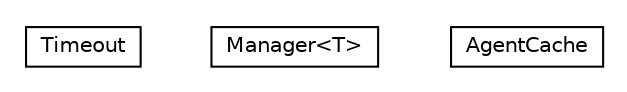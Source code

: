 #!/usr/local/bin/dot
#
# Class diagram 
# Generated by UMLGraph version R5_6-24-gf6e263 (http://www.umlgraph.org/)
#

digraph G {
	edge [fontname="Helvetica",fontsize=10,labelfontname="Helvetica",labelfontsize=10];
	node [fontname="Helvetica",fontsize=10,shape=plaintext];
	nodesep=0.25;
	ranksep=0.5;
	// org.universAAL.lddi.lib.ieeex73std.manager.Timeout
	c718351 [label=<<table title="org.universAAL.lddi.lib.ieeex73std.manager.Timeout" border="0" cellborder="1" cellspacing="0" cellpadding="2" port="p" href="./Timeout.html">
		<tr><td><table border="0" cellspacing="0" cellpadding="1">
<tr><td align="center" balign="center"> Timeout </td></tr>
		</table></td></tr>
		</table>>, URL="./Timeout.html", fontname="Helvetica", fontcolor="black", fontsize=10.0];
	// org.universAAL.lddi.lib.ieeex73std.manager.Manager<T>
	c718352 [label=<<table title="org.universAAL.lddi.lib.ieeex73std.manager.Manager" border="0" cellborder="1" cellspacing="0" cellpadding="2" port="p" href="./Manager.html">
		<tr><td><table border="0" cellspacing="0" cellpadding="1">
<tr><td align="center" balign="center"> Manager&lt;T&gt; </td></tr>
		</table></td></tr>
		</table>>, URL="./Manager.html", fontname="Helvetica", fontcolor="black", fontsize=10.0];
	// org.universAAL.lddi.lib.ieeex73std.manager.AgentCache
	c718353 [label=<<table title="org.universAAL.lddi.lib.ieeex73std.manager.AgentCache" border="0" cellborder="1" cellspacing="0" cellpadding="2" port="p" href="./AgentCache.html">
		<tr><td><table border="0" cellspacing="0" cellpadding="1">
<tr><td align="center" balign="center"> AgentCache </td></tr>
		</table></td></tr>
		</table>>, URL="./AgentCache.html", fontname="Helvetica", fontcolor="black", fontsize=10.0];
}

